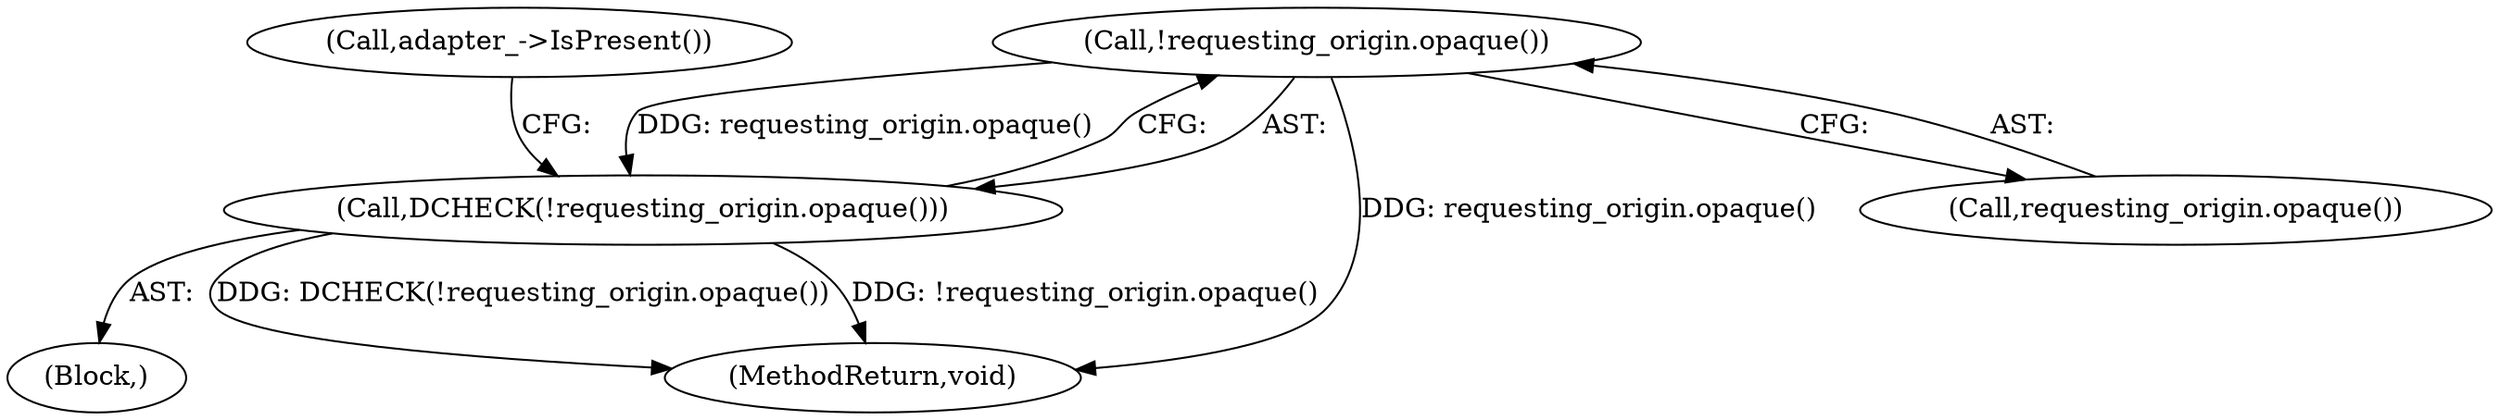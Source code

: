 digraph "1_Chrome_62154472bd2c43e1790dd1bd8a527c1db9118d88@del" {
"1000156" [label="(Call,!requesting_origin.opaque())"];
"1000155" [label="(Call,DCHECK(!requesting_origin.opaque()))"];
"1000251" [label="(MethodReturn,void)"];
"1000156" [label="(Call,!requesting_origin.opaque())"];
"1000157" [label="(Call,requesting_origin.opaque())"];
"1000155" [label="(Call,DCHECK(!requesting_origin.opaque()))"];
"1000160" [label="(Call,adapter_->IsPresent())"];
"1000105" [label="(Block,)"];
"1000156" -> "1000155"  [label="AST: "];
"1000156" -> "1000157"  [label="CFG: "];
"1000157" -> "1000156"  [label="AST: "];
"1000155" -> "1000156"  [label="CFG: "];
"1000156" -> "1000251"  [label="DDG: requesting_origin.opaque()"];
"1000156" -> "1000155"  [label="DDG: requesting_origin.opaque()"];
"1000155" -> "1000105"  [label="AST: "];
"1000160" -> "1000155"  [label="CFG: "];
"1000155" -> "1000251"  [label="DDG: DCHECK(!requesting_origin.opaque())"];
"1000155" -> "1000251"  [label="DDG: !requesting_origin.opaque()"];
}
